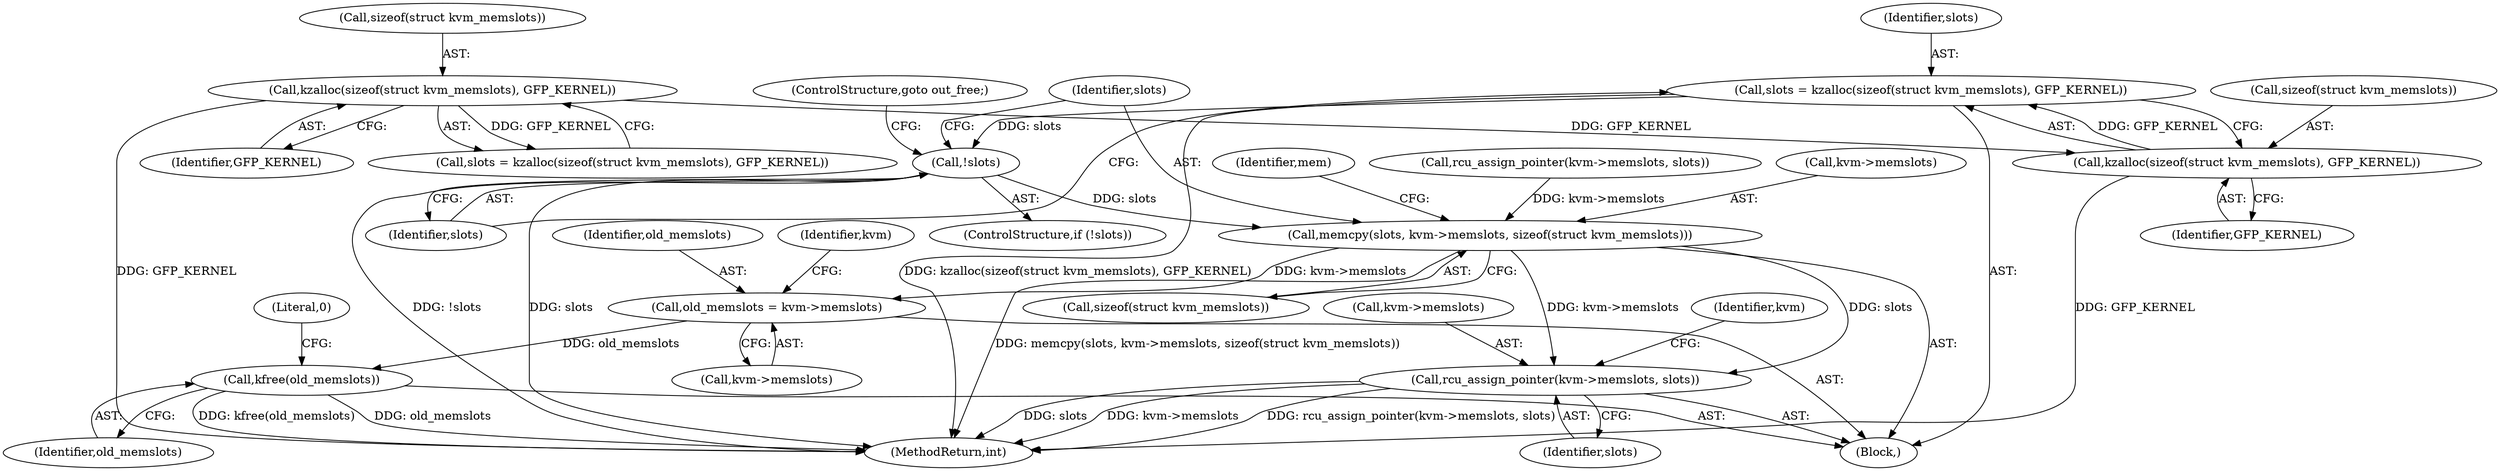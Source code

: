 digraph "0_linux_fa3d315a4ce2c0891cdde262562e710d95fba19e@pointer" {
"1000540" [label="(Call,slots = kzalloc(sizeof(struct kvm_memslots), GFP_KERNEL))"];
"1000542" [label="(Call,kzalloc(sizeof(struct kvm_memslots), GFP_KERNEL))"];
"1000461" [label="(Call,kzalloc(sizeof(struct kvm_memslots), GFP_KERNEL))"];
"1000547" [label="(Call,!slots)"];
"1000550" [label="(Call,memcpy(slots, kvm->memslots, sizeof(struct kvm_memslots)))"];
"1000604" [label="(Call,old_memslots = kvm->memslots)"];
"1000624" [label="(Call,kfree(old_memslots))"];
"1000609" [label="(Call,rcu_assign_pointer(kvm->memslots, slots))"];
"1000459" [label="(Call,slots = kzalloc(sizeof(struct kvm_memslots), GFP_KERNEL))"];
"1000464" [label="(Identifier,GFP_KERNEL)"];
"1000624" [label="(Call,kfree(old_memslots))"];
"1000609" [label="(Call,rcu_assign_pointer(kvm->memslots, slots))"];
"1000548" [label="(Identifier,slots)"];
"1000550" [label="(Call,memcpy(slots, kvm->memslots, sizeof(struct kvm_memslots)))"];
"1000552" [label="(Call,kvm->memslots)"];
"1000617" [label="(Identifier,kvm)"];
"1000610" [label="(Call,kvm->memslots)"];
"1000605" [label="(Identifier,old_memslots)"];
"1000542" [label="(Call,kzalloc(sizeof(struct kvm_memslots), GFP_KERNEL))"];
"1000604" [label="(Call,old_memslots = kvm->memslots)"];
"1000461" [label="(Call,kzalloc(sizeof(struct kvm_memslots), GFP_KERNEL))"];
"1000551" [label="(Identifier,slots)"];
"1000543" [label="(Call,sizeof(struct kvm_memslots))"];
"1000625" [label="(Identifier,old_memslots)"];
"1000541" [label="(Identifier,slots)"];
"1000627" [label="(Literal,0)"];
"1000549" [label="(ControlStructure,goto out_free;)"];
"1000560" [label="(Identifier,mem)"];
"1000545" [label="(Identifier,GFP_KERNEL)"];
"1000546" [label="(ControlStructure,if (!slots))"];
"1000555" [label="(Call,sizeof(struct kvm_memslots))"];
"1000116" [label="(Block,)"];
"1000462" [label="(Call,sizeof(struct kvm_memslots))"];
"1000540" [label="(Call,slots = kzalloc(sizeof(struct kvm_memslots), GFP_KERNEL))"];
"1000606" [label="(Call,kvm->memslots)"];
"1000632" [label="(MethodReturn,int)"];
"1000613" [label="(Identifier,slots)"];
"1000547" [label="(Call,!slots)"];
"1000611" [label="(Identifier,kvm)"];
"1000513" [label="(Call,rcu_assign_pointer(kvm->memslots, slots))"];
"1000540" -> "1000116"  [label="AST: "];
"1000540" -> "1000542"  [label="CFG: "];
"1000541" -> "1000540"  [label="AST: "];
"1000542" -> "1000540"  [label="AST: "];
"1000548" -> "1000540"  [label="CFG: "];
"1000540" -> "1000632"  [label="DDG: kzalloc(sizeof(struct kvm_memslots), GFP_KERNEL)"];
"1000542" -> "1000540"  [label="DDG: GFP_KERNEL"];
"1000540" -> "1000547"  [label="DDG: slots"];
"1000542" -> "1000545"  [label="CFG: "];
"1000543" -> "1000542"  [label="AST: "];
"1000545" -> "1000542"  [label="AST: "];
"1000542" -> "1000632"  [label="DDG: GFP_KERNEL"];
"1000461" -> "1000542"  [label="DDG: GFP_KERNEL"];
"1000461" -> "1000459"  [label="AST: "];
"1000461" -> "1000464"  [label="CFG: "];
"1000462" -> "1000461"  [label="AST: "];
"1000464" -> "1000461"  [label="AST: "];
"1000459" -> "1000461"  [label="CFG: "];
"1000461" -> "1000632"  [label="DDG: GFP_KERNEL"];
"1000461" -> "1000459"  [label="DDG: GFP_KERNEL"];
"1000547" -> "1000546"  [label="AST: "];
"1000547" -> "1000548"  [label="CFG: "];
"1000548" -> "1000547"  [label="AST: "];
"1000549" -> "1000547"  [label="CFG: "];
"1000551" -> "1000547"  [label="CFG: "];
"1000547" -> "1000632"  [label="DDG: slots"];
"1000547" -> "1000632"  [label="DDG: !slots"];
"1000547" -> "1000550"  [label="DDG: slots"];
"1000550" -> "1000116"  [label="AST: "];
"1000550" -> "1000555"  [label="CFG: "];
"1000551" -> "1000550"  [label="AST: "];
"1000552" -> "1000550"  [label="AST: "];
"1000555" -> "1000550"  [label="AST: "];
"1000560" -> "1000550"  [label="CFG: "];
"1000550" -> "1000632"  [label="DDG: memcpy(slots, kvm->memslots, sizeof(struct kvm_memslots))"];
"1000513" -> "1000550"  [label="DDG: kvm->memslots"];
"1000550" -> "1000604"  [label="DDG: kvm->memslots"];
"1000550" -> "1000609"  [label="DDG: kvm->memslots"];
"1000550" -> "1000609"  [label="DDG: slots"];
"1000604" -> "1000116"  [label="AST: "];
"1000604" -> "1000606"  [label="CFG: "];
"1000605" -> "1000604"  [label="AST: "];
"1000606" -> "1000604"  [label="AST: "];
"1000611" -> "1000604"  [label="CFG: "];
"1000604" -> "1000624"  [label="DDG: old_memslots"];
"1000624" -> "1000116"  [label="AST: "];
"1000624" -> "1000625"  [label="CFG: "];
"1000625" -> "1000624"  [label="AST: "];
"1000627" -> "1000624"  [label="CFG: "];
"1000624" -> "1000632"  [label="DDG: kfree(old_memslots)"];
"1000624" -> "1000632"  [label="DDG: old_memslots"];
"1000609" -> "1000116"  [label="AST: "];
"1000609" -> "1000613"  [label="CFG: "];
"1000610" -> "1000609"  [label="AST: "];
"1000613" -> "1000609"  [label="AST: "];
"1000617" -> "1000609"  [label="CFG: "];
"1000609" -> "1000632"  [label="DDG: slots"];
"1000609" -> "1000632"  [label="DDG: kvm->memslots"];
"1000609" -> "1000632"  [label="DDG: rcu_assign_pointer(kvm->memslots, slots)"];
}
